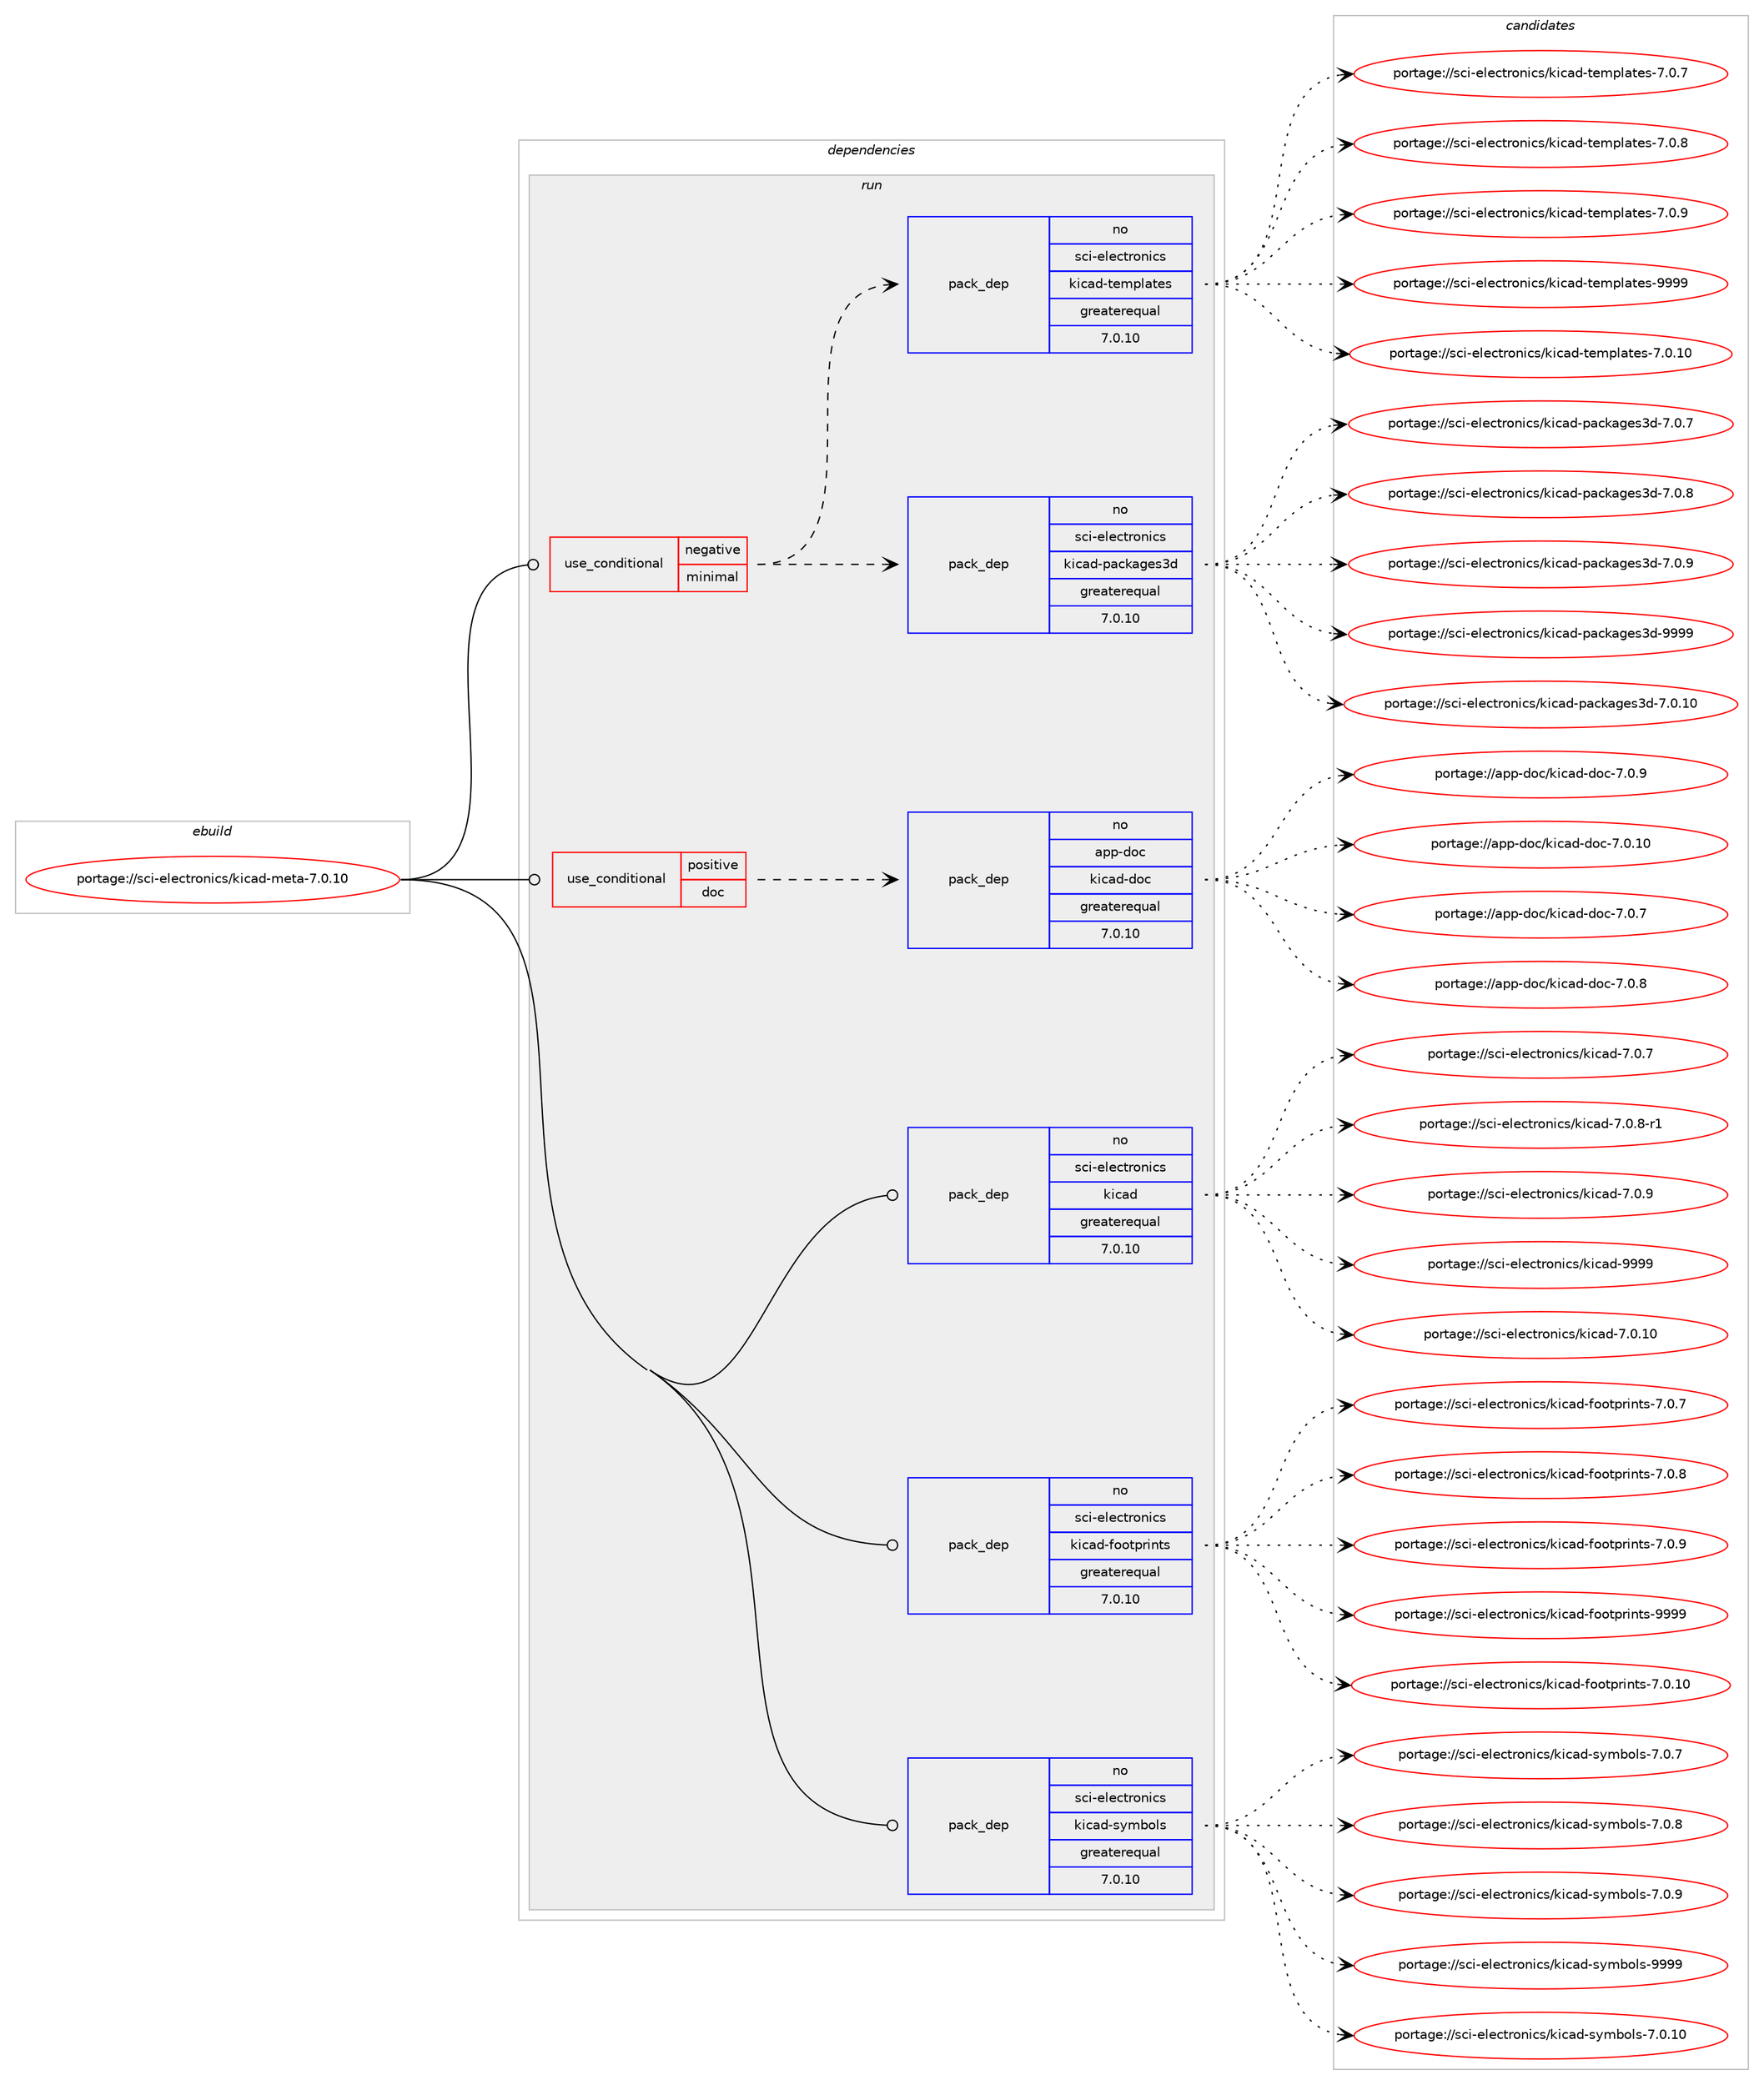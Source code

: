 digraph prolog {

# *************
# Graph options
# *************

newrank=true;
concentrate=true;
compound=true;
graph [rankdir=LR,fontname=Helvetica,fontsize=10,ranksep=1.5];#, ranksep=2.5, nodesep=0.2];
edge  [arrowhead=vee];
node  [fontname=Helvetica,fontsize=10];

# **********
# The ebuild
# **********

subgraph cluster_leftcol {
color=gray;
rank=same;
label=<<i>ebuild</i>>;
id [label="portage://sci-electronics/kicad-meta-7.0.10", color=red, width=4, href="../sci-electronics/kicad-meta-7.0.10.svg"];
}

# ****************
# The dependencies
# ****************

subgraph cluster_midcol {
color=gray;
label=<<i>dependencies</i>>;
subgraph cluster_compile {
fillcolor="#eeeeee";
style=filled;
label=<<i>compile</i>>;
}
subgraph cluster_compileandrun {
fillcolor="#eeeeee";
style=filled;
label=<<i>compile and run</i>>;
}
subgraph cluster_run {
fillcolor="#eeeeee";
style=filled;
label=<<i>run</i>>;
subgraph cond8851 {
dependency13026 [label=<<TABLE BORDER="0" CELLBORDER="1" CELLSPACING="0" CELLPADDING="4"><TR><TD ROWSPAN="3" CELLPADDING="10">use_conditional</TD></TR><TR><TD>negative</TD></TR><TR><TD>minimal</TD></TR></TABLE>>, shape=none, color=red];
subgraph pack4055 {
dependency13027 [label=<<TABLE BORDER="0" CELLBORDER="1" CELLSPACING="0" CELLPADDING="4" WIDTH="220"><TR><TD ROWSPAN="6" CELLPADDING="30">pack_dep</TD></TR><TR><TD WIDTH="110">no</TD></TR><TR><TD>sci-electronics</TD></TR><TR><TD>kicad-packages3d</TD></TR><TR><TD>greaterequal</TD></TR><TR><TD>7.0.10</TD></TR></TABLE>>, shape=none, color=blue];
}
dependency13026:e -> dependency13027:w [weight=20,style="dashed",arrowhead="vee"];
subgraph pack4056 {
dependency13028 [label=<<TABLE BORDER="0" CELLBORDER="1" CELLSPACING="0" CELLPADDING="4" WIDTH="220"><TR><TD ROWSPAN="6" CELLPADDING="30">pack_dep</TD></TR><TR><TD WIDTH="110">no</TD></TR><TR><TD>sci-electronics</TD></TR><TR><TD>kicad-templates</TD></TR><TR><TD>greaterequal</TD></TR><TR><TD>7.0.10</TD></TR></TABLE>>, shape=none, color=blue];
}
dependency13026:e -> dependency13028:w [weight=20,style="dashed",arrowhead="vee"];
}
id:e -> dependency13026:w [weight=20,style="solid",arrowhead="odot"];
subgraph cond8852 {
dependency13029 [label=<<TABLE BORDER="0" CELLBORDER="1" CELLSPACING="0" CELLPADDING="4"><TR><TD ROWSPAN="3" CELLPADDING="10">use_conditional</TD></TR><TR><TD>positive</TD></TR><TR><TD>doc</TD></TR></TABLE>>, shape=none, color=red];
subgraph pack4057 {
dependency13030 [label=<<TABLE BORDER="0" CELLBORDER="1" CELLSPACING="0" CELLPADDING="4" WIDTH="220"><TR><TD ROWSPAN="6" CELLPADDING="30">pack_dep</TD></TR><TR><TD WIDTH="110">no</TD></TR><TR><TD>app-doc</TD></TR><TR><TD>kicad-doc</TD></TR><TR><TD>greaterequal</TD></TR><TR><TD>7.0.10</TD></TR></TABLE>>, shape=none, color=blue];
}
dependency13029:e -> dependency13030:w [weight=20,style="dashed",arrowhead="vee"];
}
id:e -> dependency13029:w [weight=20,style="solid",arrowhead="odot"];
subgraph pack4058 {
dependency13031 [label=<<TABLE BORDER="0" CELLBORDER="1" CELLSPACING="0" CELLPADDING="4" WIDTH="220"><TR><TD ROWSPAN="6" CELLPADDING="30">pack_dep</TD></TR><TR><TD WIDTH="110">no</TD></TR><TR><TD>sci-electronics</TD></TR><TR><TD>kicad</TD></TR><TR><TD>greaterequal</TD></TR><TR><TD>7.0.10</TD></TR></TABLE>>, shape=none, color=blue];
}
id:e -> dependency13031:w [weight=20,style="solid",arrowhead="odot"];
subgraph pack4059 {
dependency13032 [label=<<TABLE BORDER="0" CELLBORDER="1" CELLSPACING="0" CELLPADDING="4" WIDTH="220"><TR><TD ROWSPAN="6" CELLPADDING="30">pack_dep</TD></TR><TR><TD WIDTH="110">no</TD></TR><TR><TD>sci-electronics</TD></TR><TR><TD>kicad-footprints</TD></TR><TR><TD>greaterequal</TD></TR><TR><TD>7.0.10</TD></TR></TABLE>>, shape=none, color=blue];
}
id:e -> dependency13032:w [weight=20,style="solid",arrowhead="odot"];
subgraph pack4060 {
dependency13033 [label=<<TABLE BORDER="0" CELLBORDER="1" CELLSPACING="0" CELLPADDING="4" WIDTH="220"><TR><TD ROWSPAN="6" CELLPADDING="30">pack_dep</TD></TR><TR><TD WIDTH="110">no</TD></TR><TR><TD>sci-electronics</TD></TR><TR><TD>kicad-symbols</TD></TR><TR><TD>greaterequal</TD></TR><TR><TD>7.0.10</TD></TR></TABLE>>, shape=none, color=blue];
}
id:e -> dependency13033:w [weight=20,style="solid",arrowhead="odot"];
}
}

# **************
# The candidates
# **************

subgraph cluster_choices {
rank=same;
color=gray;
label=<<i>candidates</i>>;

subgraph choice4055 {
color=black;
nodesep=1;
choice11599105451011081019911611411111010599115471071059997100451129799107971031011155110045554648464948 [label="portage://sci-electronics/kicad-packages3d-7.0.10", color=red, width=4,href="../sci-electronics/kicad-packages3d-7.0.10.svg"];
choice115991054510110810199116114111110105991154710710599971004511297991079710310111551100455546484655 [label="portage://sci-electronics/kicad-packages3d-7.0.7", color=red, width=4,href="../sci-electronics/kicad-packages3d-7.0.7.svg"];
choice115991054510110810199116114111110105991154710710599971004511297991079710310111551100455546484656 [label="portage://sci-electronics/kicad-packages3d-7.0.8", color=red, width=4,href="../sci-electronics/kicad-packages3d-7.0.8.svg"];
choice115991054510110810199116114111110105991154710710599971004511297991079710310111551100455546484657 [label="portage://sci-electronics/kicad-packages3d-7.0.9", color=red, width=4,href="../sci-electronics/kicad-packages3d-7.0.9.svg"];
choice1159910545101108101991161141111101059911547107105999710045112979910797103101115511004557575757 [label="portage://sci-electronics/kicad-packages3d-9999", color=red, width=4,href="../sci-electronics/kicad-packages3d-9999.svg"];
dependency13027:e -> choice11599105451011081019911611411111010599115471071059997100451129799107971031011155110045554648464948:w [style=dotted,weight="100"];
dependency13027:e -> choice115991054510110810199116114111110105991154710710599971004511297991079710310111551100455546484655:w [style=dotted,weight="100"];
dependency13027:e -> choice115991054510110810199116114111110105991154710710599971004511297991079710310111551100455546484656:w [style=dotted,weight="100"];
dependency13027:e -> choice115991054510110810199116114111110105991154710710599971004511297991079710310111551100455546484657:w [style=dotted,weight="100"];
dependency13027:e -> choice1159910545101108101991161141111101059911547107105999710045112979910797103101115511004557575757:w [style=dotted,weight="100"];
}
subgraph choice4056 {
color=black;
nodesep=1;
choice11599105451011081019911611411111010599115471071059997100451161011091121089711610111545554648464948 [label="portage://sci-electronics/kicad-templates-7.0.10", color=red, width=4,href="../sci-electronics/kicad-templates-7.0.10.svg"];
choice115991054510110810199116114111110105991154710710599971004511610110911210897116101115455546484655 [label="portage://sci-electronics/kicad-templates-7.0.7", color=red, width=4,href="../sci-electronics/kicad-templates-7.0.7.svg"];
choice115991054510110810199116114111110105991154710710599971004511610110911210897116101115455546484656 [label="portage://sci-electronics/kicad-templates-7.0.8", color=red, width=4,href="../sci-electronics/kicad-templates-7.0.8.svg"];
choice115991054510110810199116114111110105991154710710599971004511610110911210897116101115455546484657 [label="portage://sci-electronics/kicad-templates-7.0.9", color=red, width=4,href="../sci-electronics/kicad-templates-7.0.9.svg"];
choice1159910545101108101991161141111101059911547107105999710045116101109112108971161011154557575757 [label="portage://sci-electronics/kicad-templates-9999", color=red, width=4,href="../sci-electronics/kicad-templates-9999.svg"];
dependency13028:e -> choice11599105451011081019911611411111010599115471071059997100451161011091121089711610111545554648464948:w [style=dotted,weight="100"];
dependency13028:e -> choice115991054510110810199116114111110105991154710710599971004511610110911210897116101115455546484655:w [style=dotted,weight="100"];
dependency13028:e -> choice115991054510110810199116114111110105991154710710599971004511610110911210897116101115455546484656:w [style=dotted,weight="100"];
dependency13028:e -> choice115991054510110810199116114111110105991154710710599971004511610110911210897116101115455546484657:w [style=dotted,weight="100"];
dependency13028:e -> choice1159910545101108101991161141111101059911547107105999710045116101109112108971161011154557575757:w [style=dotted,weight="100"];
}
subgraph choice4057 {
color=black;
nodesep=1;
choice971121124510011199471071059997100451001119945554648464948 [label="portage://app-doc/kicad-doc-7.0.10", color=red, width=4,href="../app-doc/kicad-doc-7.0.10.svg"];
choice9711211245100111994710710599971004510011199455546484655 [label="portage://app-doc/kicad-doc-7.0.7", color=red, width=4,href="../app-doc/kicad-doc-7.0.7.svg"];
choice9711211245100111994710710599971004510011199455546484656 [label="portage://app-doc/kicad-doc-7.0.8", color=red, width=4,href="../app-doc/kicad-doc-7.0.8.svg"];
choice9711211245100111994710710599971004510011199455546484657 [label="portage://app-doc/kicad-doc-7.0.9", color=red, width=4,href="../app-doc/kicad-doc-7.0.9.svg"];
dependency13030:e -> choice971121124510011199471071059997100451001119945554648464948:w [style=dotted,weight="100"];
dependency13030:e -> choice9711211245100111994710710599971004510011199455546484655:w [style=dotted,weight="100"];
dependency13030:e -> choice9711211245100111994710710599971004510011199455546484656:w [style=dotted,weight="100"];
dependency13030:e -> choice9711211245100111994710710599971004510011199455546484657:w [style=dotted,weight="100"];
}
subgraph choice4058 {
color=black;
nodesep=1;
choice1159910545101108101991161141111101059911547107105999710045554648464948 [label="portage://sci-electronics/kicad-7.0.10", color=red, width=4,href="../sci-electronics/kicad-7.0.10.svg"];
choice11599105451011081019911611411111010599115471071059997100455546484655 [label="portage://sci-electronics/kicad-7.0.7", color=red, width=4,href="../sci-electronics/kicad-7.0.7.svg"];
choice115991054510110810199116114111110105991154710710599971004555464846564511449 [label="portage://sci-electronics/kicad-7.0.8-r1", color=red, width=4,href="../sci-electronics/kicad-7.0.8-r1.svg"];
choice11599105451011081019911611411111010599115471071059997100455546484657 [label="portage://sci-electronics/kicad-7.0.9", color=red, width=4,href="../sci-electronics/kicad-7.0.9.svg"];
choice115991054510110810199116114111110105991154710710599971004557575757 [label="portage://sci-electronics/kicad-9999", color=red, width=4,href="../sci-electronics/kicad-9999.svg"];
dependency13031:e -> choice1159910545101108101991161141111101059911547107105999710045554648464948:w [style=dotted,weight="100"];
dependency13031:e -> choice11599105451011081019911611411111010599115471071059997100455546484655:w [style=dotted,weight="100"];
dependency13031:e -> choice115991054510110810199116114111110105991154710710599971004555464846564511449:w [style=dotted,weight="100"];
dependency13031:e -> choice11599105451011081019911611411111010599115471071059997100455546484657:w [style=dotted,weight="100"];
dependency13031:e -> choice115991054510110810199116114111110105991154710710599971004557575757:w [style=dotted,weight="100"];
}
subgraph choice4059 {
color=black;
nodesep=1;
choice115991054510110810199116114111110105991154710710599971004510211111111611211410511011611545554648464948 [label="portage://sci-electronics/kicad-footprints-7.0.10", color=red, width=4,href="../sci-electronics/kicad-footprints-7.0.10.svg"];
choice1159910545101108101991161141111101059911547107105999710045102111111116112114105110116115455546484655 [label="portage://sci-electronics/kicad-footprints-7.0.7", color=red, width=4,href="../sci-electronics/kicad-footprints-7.0.7.svg"];
choice1159910545101108101991161141111101059911547107105999710045102111111116112114105110116115455546484656 [label="portage://sci-electronics/kicad-footprints-7.0.8", color=red, width=4,href="../sci-electronics/kicad-footprints-7.0.8.svg"];
choice1159910545101108101991161141111101059911547107105999710045102111111116112114105110116115455546484657 [label="portage://sci-electronics/kicad-footprints-7.0.9", color=red, width=4,href="../sci-electronics/kicad-footprints-7.0.9.svg"];
choice11599105451011081019911611411111010599115471071059997100451021111111161121141051101161154557575757 [label="portage://sci-electronics/kicad-footprints-9999", color=red, width=4,href="../sci-electronics/kicad-footprints-9999.svg"];
dependency13032:e -> choice115991054510110810199116114111110105991154710710599971004510211111111611211410511011611545554648464948:w [style=dotted,weight="100"];
dependency13032:e -> choice1159910545101108101991161141111101059911547107105999710045102111111116112114105110116115455546484655:w [style=dotted,weight="100"];
dependency13032:e -> choice1159910545101108101991161141111101059911547107105999710045102111111116112114105110116115455546484656:w [style=dotted,weight="100"];
dependency13032:e -> choice1159910545101108101991161141111101059911547107105999710045102111111116112114105110116115455546484657:w [style=dotted,weight="100"];
dependency13032:e -> choice11599105451011081019911611411111010599115471071059997100451021111111161121141051101161154557575757:w [style=dotted,weight="100"];
}
subgraph choice4060 {
color=black;
nodesep=1;
choice11599105451011081019911611411111010599115471071059997100451151211099811110811545554648464948 [label="portage://sci-electronics/kicad-symbols-7.0.10", color=red, width=4,href="../sci-electronics/kicad-symbols-7.0.10.svg"];
choice115991054510110810199116114111110105991154710710599971004511512110998111108115455546484655 [label="portage://sci-electronics/kicad-symbols-7.0.7", color=red, width=4,href="../sci-electronics/kicad-symbols-7.0.7.svg"];
choice115991054510110810199116114111110105991154710710599971004511512110998111108115455546484656 [label="portage://sci-electronics/kicad-symbols-7.0.8", color=red, width=4,href="../sci-electronics/kicad-symbols-7.0.8.svg"];
choice115991054510110810199116114111110105991154710710599971004511512110998111108115455546484657 [label="portage://sci-electronics/kicad-symbols-7.0.9", color=red, width=4,href="../sci-electronics/kicad-symbols-7.0.9.svg"];
choice1159910545101108101991161141111101059911547107105999710045115121109981111081154557575757 [label="portage://sci-electronics/kicad-symbols-9999", color=red, width=4,href="../sci-electronics/kicad-symbols-9999.svg"];
dependency13033:e -> choice11599105451011081019911611411111010599115471071059997100451151211099811110811545554648464948:w [style=dotted,weight="100"];
dependency13033:e -> choice115991054510110810199116114111110105991154710710599971004511512110998111108115455546484655:w [style=dotted,weight="100"];
dependency13033:e -> choice115991054510110810199116114111110105991154710710599971004511512110998111108115455546484656:w [style=dotted,weight="100"];
dependency13033:e -> choice115991054510110810199116114111110105991154710710599971004511512110998111108115455546484657:w [style=dotted,weight="100"];
dependency13033:e -> choice1159910545101108101991161141111101059911547107105999710045115121109981111081154557575757:w [style=dotted,weight="100"];
}
}

}
